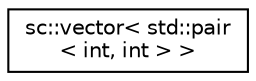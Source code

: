 digraph "Representação gráfica da hiearquia da classe"
{
  edge [fontname="Helvetica",fontsize="10",labelfontname="Helvetica",labelfontsize="10"];
  node [fontname="Helvetica",fontsize="10",shape=record];
  rankdir="LR";
  Node0 [label="sc::vector\< std::pair\l\< int, int \> \>",height=0.2,width=0.4,color="black", fillcolor="white", style="filled",URL="$db/db6/classsc_1_1vector.html"];
}
